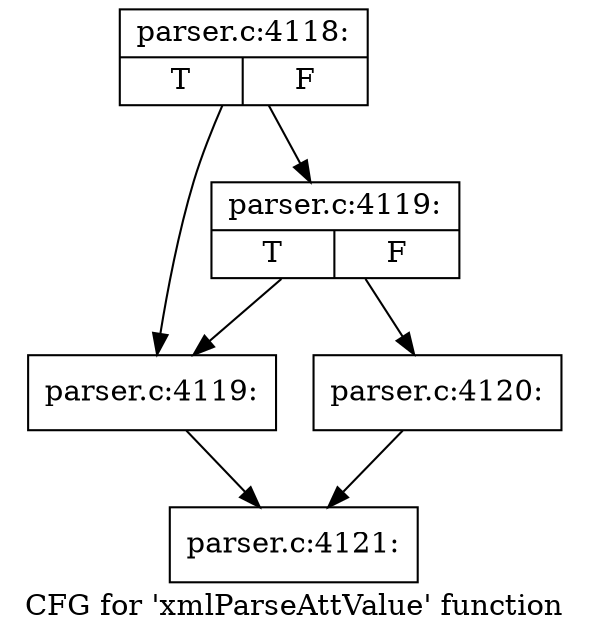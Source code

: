 digraph "CFG for 'xmlParseAttValue' function" {
	label="CFG for 'xmlParseAttValue' function";

	Node0x55d73b89a3c0 [shape=record,label="{parser.c:4118:|{<s0>T|<s1>F}}"];
	Node0x55d73b89a3c0 -> Node0x55d73b89a6a0;
	Node0x55d73b89a3c0 -> Node0x55d73b89a350;
	Node0x55d73b89a350 [shape=record,label="{parser.c:4119:|{<s0>T|<s1>F}}"];
	Node0x55d73b89a350 -> Node0x55d73b89a6a0;
	Node0x55d73b89a350 -> Node0x55d73b886f10;
	Node0x55d73b89a6a0 [shape=record,label="{parser.c:4119:}"];
	Node0x55d73b89a6a0 -> Node0x55d73b89a5a0;
	Node0x55d73b886f10 [shape=record,label="{parser.c:4120:}"];
	Node0x55d73b886f10 -> Node0x55d73b89a5a0;
	Node0x55d73b89a5a0 [shape=record,label="{parser.c:4121:}"];
}

